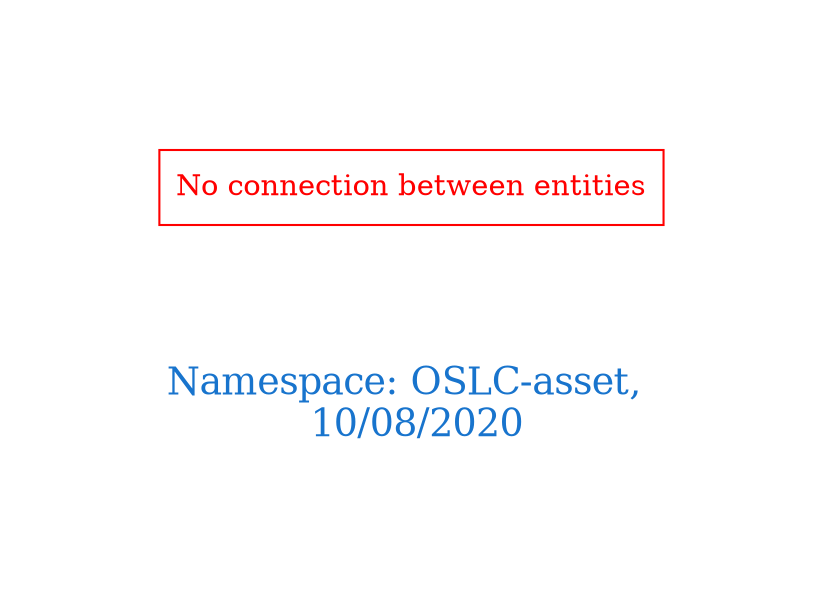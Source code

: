 digraph OGIT_ontology {
 graph [ rankdir= LR,pad=1 
fontsize = 18,
fontcolor= dodgerblue3,label = "\n\n\nNamespace: OSLC-asset, \n 10/08/2020"];
node[shape=polygon];
edge [  color="gray81"];

"No connection between entities" [fontcolor = "red",color="red", shape="polygon"]
}
